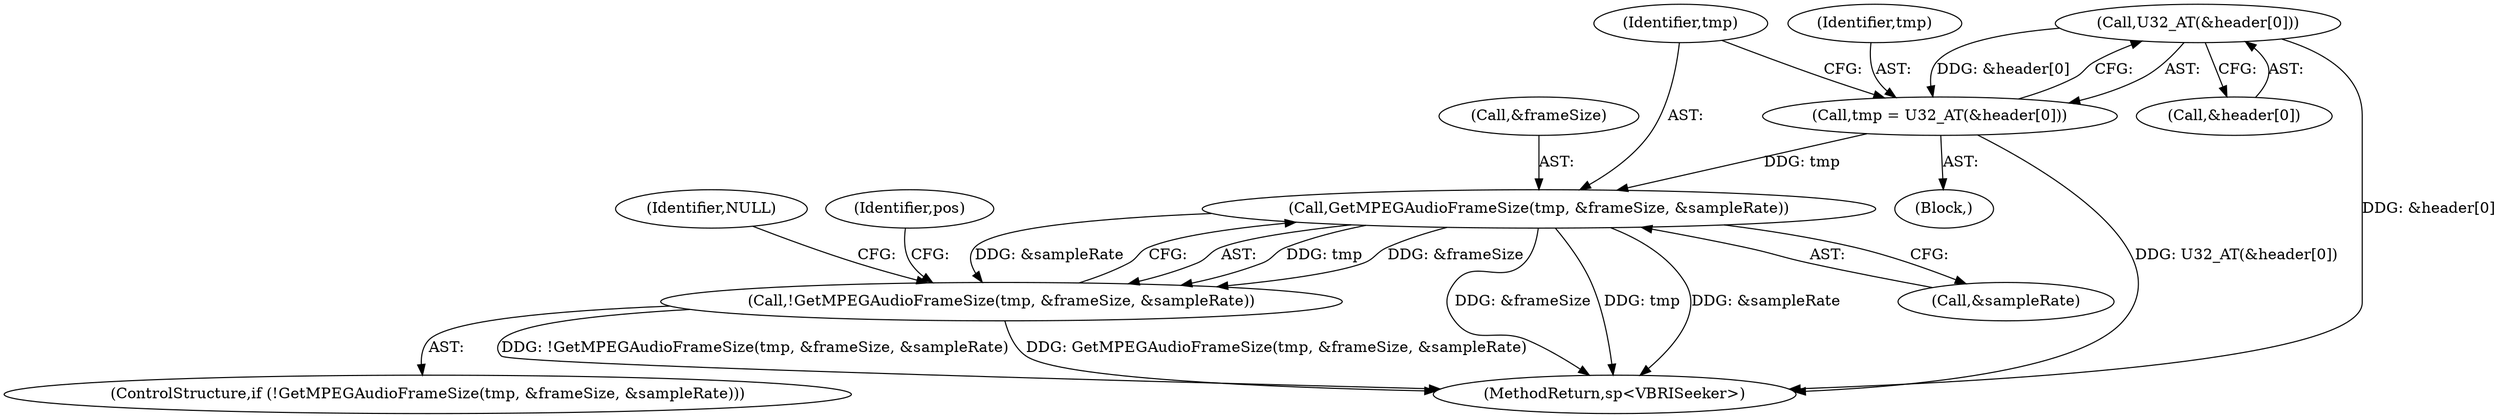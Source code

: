 digraph "0_Android_453b351ac5bd2b6619925dc966da60adf6b3126c@array" {
"1000130" [label="(Call,U32_AT(&header[0]))"];
"1000128" [label="(Call,tmp = U32_AT(&header[0]))"];
"1000139" [label="(Call,GetMPEGAudioFrameSize(tmp, &frameSize, &sampleRate))"];
"1000138" [label="(Call,!GetMPEGAudioFrameSize(tmp, &frameSize, &sampleRate))"];
"1000141" [label="(Call,&frameSize)"];
"1000128" [label="(Call,tmp = U32_AT(&header[0]))"];
"1000139" [label="(Call,GetMPEGAudioFrameSize(tmp, &frameSize, &sampleRate))"];
"1000131" [label="(Call,&header[0])"];
"1000138" [label="(Call,!GetMPEGAudioFrameSize(tmp, &frameSize, &sampleRate))"];
"1000143" [label="(Call,&sampleRate)"];
"1000103" [label="(Block,)"];
"1000130" [label="(Call,U32_AT(&header[0]))"];
"1000147" [label="(Identifier,NULL)"];
"1000129" [label="(Identifier,tmp)"];
"1000137" [label="(ControlStructure,if (!GetMPEGAudioFrameSize(tmp, &frameSize, &sampleRate)))"];
"1000396" [label="(MethodReturn,sp<VBRISeeker>)"];
"1000140" [label="(Identifier,tmp)"];
"1000149" [label="(Identifier,pos)"];
"1000130" -> "1000128"  [label="AST: "];
"1000130" -> "1000131"  [label="CFG: "];
"1000131" -> "1000130"  [label="AST: "];
"1000128" -> "1000130"  [label="CFG: "];
"1000130" -> "1000396"  [label="DDG: &header[0]"];
"1000130" -> "1000128"  [label="DDG: &header[0]"];
"1000128" -> "1000103"  [label="AST: "];
"1000129" -> "1000128"  [label="AST: "];
"1000140" -> "1000128"  [label="CFG: "];
"1000128" -> "1000396"  [label="DDG: U32_AT(&header[0])"];
"1000128" -> "1000139"  [label="DDG: tmp"];
"1000139" -> "1000138"  [label="AST: "];
"1000139" -> "1000143"  [label="CFG: "];
"1000140" -> "1000139"  [label="AST: "];
"1000141" -> "1000139"  [label="AST: "];
"1000143" -> "1000139"  [label="AST: "];
"1000138" -> "1000139"  [label="CFG: "];
"1000139" -> "1000396"  [label="DDG: &frameSize"];
"1000139" -> "1000396"  [label="DDG: tmp"];
"1000139" -> "1000396"  [label="DDG: &sampleRate"];
"1000139" -> "1000138"  [label="DDG: tmp"];
"1000139" -> "1000138"  [label="DDG: &frameSize"];
"1000139" -> "1000138"  [label="DDG: &sampleRate"];
"1000138" -> "1000137"  [label="AST: "];
"1000147" -> "1000138"  [label="CFG: "];
"1000149" -> "1000138"  [label="CFG: "];
"1000138" -> "1000396"  [label="DDG: GetMPEGAudioFrameSize(tmp, &frameSize, &sampleRate)"];
"1000138" -> "1000396"  [label="DDG: !GetMPEGAudioFrameSize(tmp, &frameSize, &sampleRate)"];
}
